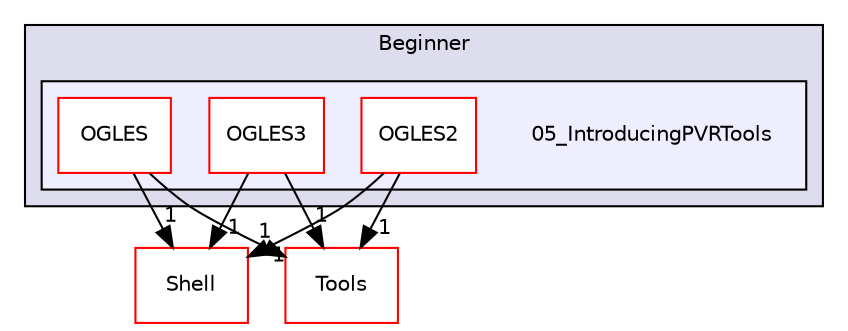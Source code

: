 digraph "PVR/SDK_3.4/Examples/Beginner/05_IntroducingPVRTools" {
  compound=true
  node [ fontsize="10", fontname="Helvetica"];
  edge [ labelfontsize="10", labelfontname="Helvetica"];
  subgraph clusterdir_6b2d99e8e1e0e700fd0bfa87b3831548 {
    graph [ bgcolor="#ddddee", pencolor="black", label="Beginner" fontname="Helvetica", fontsize="10", URL="dir_6b2d99e8e1e0e700fd0bfa87b3831548.html"]
  subgraph clusterdir_ba8888ad618c586d1cf8cef2f4f714e1 {
    graph [ bgcolor="#eeeeff", pencolor="black", label="" URL="dir_ba8888ad618c586d1cf8cef2f4f714e1.html"];
    dir_ba8888ad618c586d1cf8cef2f4f714e1 [shape=plaintext label="05_IntroducingPVRTools"];
    dir_04c646423190e18c57f0107fddca7d55 [shape=box label="OGLES" color="red" fillcolor="white" style="filled" URL="dir_04c646423190e18c57f0107fddca7d55.html"];
    dir_913b339c0e9680f930bd3c6621968715 [shape=box label="OGLES2" color="red" fillcolor="white" style="filled" URL="dir_913b339c0e9680f930bd3c6621968715.html"];
    dir_f2fd679491f1f49bd5a51bd7dad32dea [shape=box label="OGLES3" color="red" fillcolor="white" style="filled" URL="dir_f2fd679491f1f49bd5a51bd7dad32dea.html"];
  }
  }
  dir_de41955a66a331b990d60d5323117a97 [shape=box label="Shell" fillcolor="white" style="filled" color="red" URL="dir_de41955a66a331b990d60d5323117a97.html"];
  dir_5222bd6691dac9df766f8a52293393a2 [shape=box label="Tools" fillcolor="white" style="filled" color="red" URL="dir_5222bd6691dac9df766f8a52293393a2.html"];
  dir_913b339c0e9680f930bd3c6621968715->dir_de41955a66a331b990d60d5323117a97 [headlabel="1", labeldistance=1.5 headhref="dir_000283_000133.html"];
  dir_913b339c0e9680f930bd3c6621968715->dir_5222bd6691dac9df766f8a52293393a2 [headlabel="1", labeldistance=1.5 headhref="dir_000283_001762.html"];
  dir_04c646423190e18c57f0107fddca7d55->dir_de41955a66a331b990d60d5323117a97 [headlabel="1", labeldistance=1.5 headhref="dir_000281_000133.html"];
  dir_04c646423190e18c57f0107fddca7d55->dir_5222bd6691dac9df766f8a52293393a2 [headlabel="1", labeldistance=1.5 headhref="dir_000281_001762.html"];
  dir_f2fd679491f1f49bd5a51bd7dad32dea->dir_de41955a66a331b990d60d5323117a97 [headlabel="1", labeldistance=1.5 headhref="dir_000285_000133.html"];
  dir_f2fd679491f1f49bd5a51bd7dad32dea->dir_5222bd6691dac9df766f8a52293393a2 [headlabel="1", labeldistance=1.5 headhref="dir_000285_001762.html"];
}
